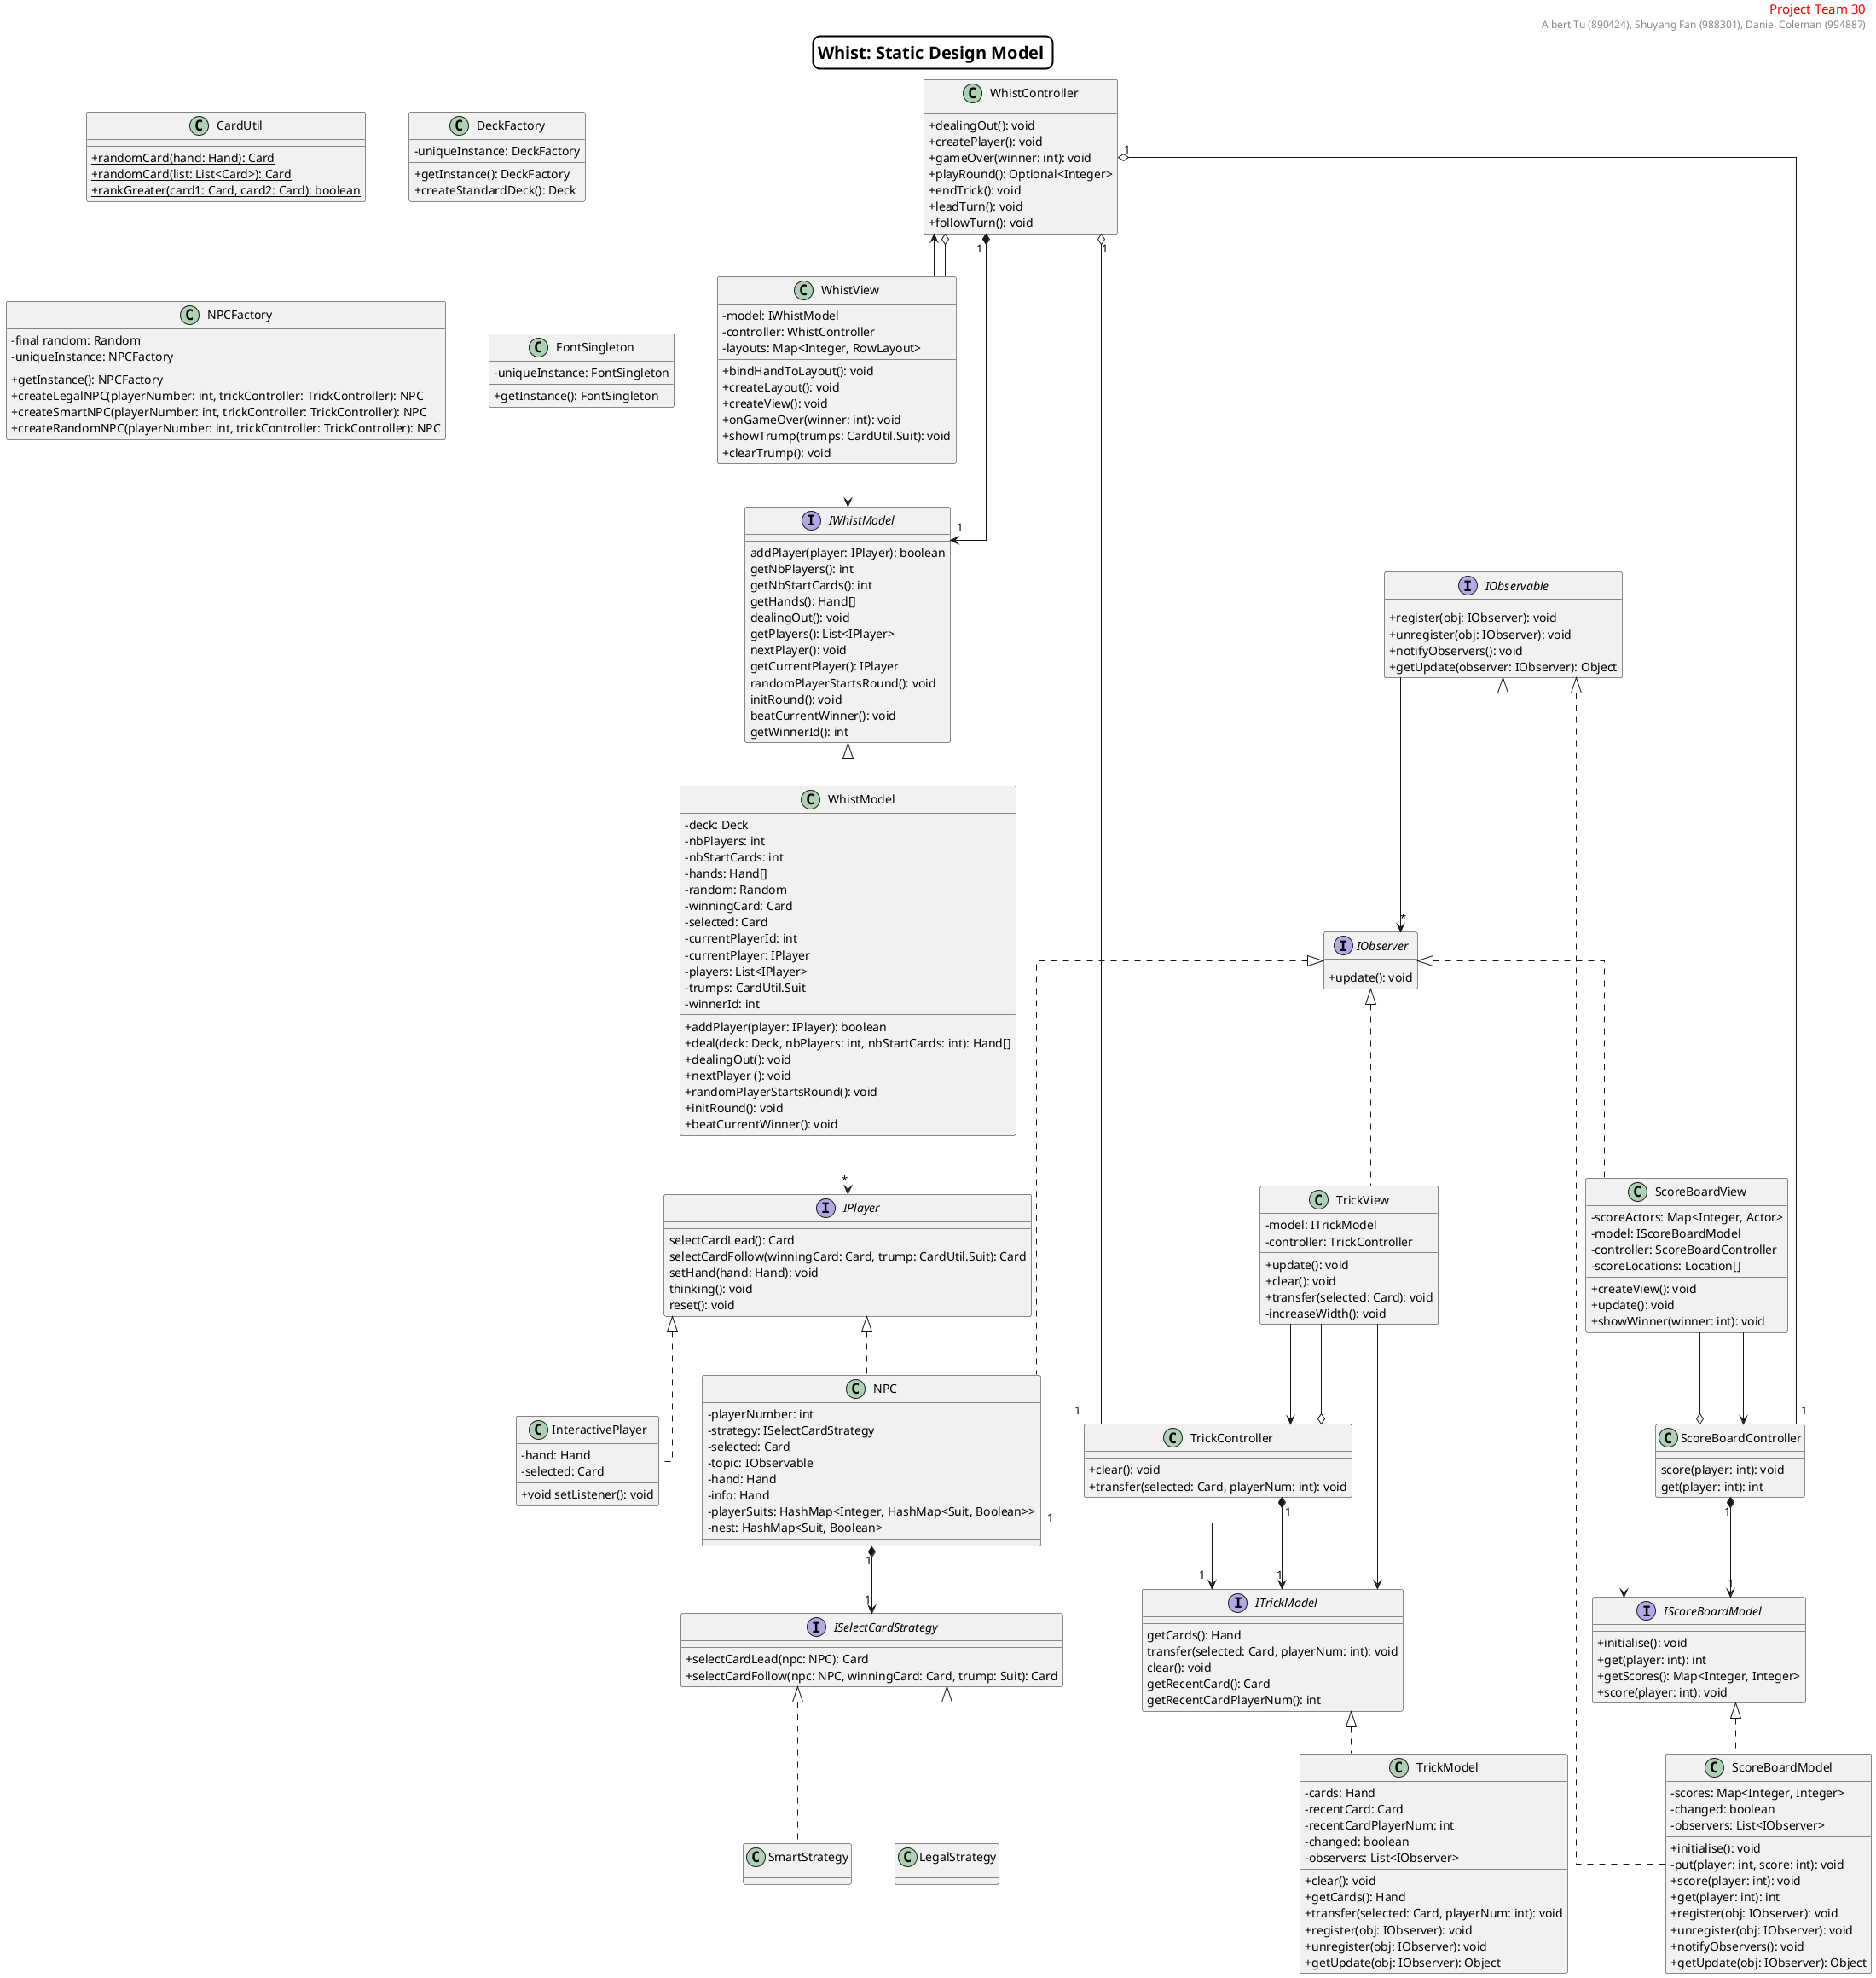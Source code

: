 @startuml
skinparam classAttributeIconSize 0
skinparam linetype polyline
skinparam linetype ortho
skinparam classAttributeIconSize 0
skinparam nodesep 50
skinparam ranksep 50
'skinparam linetype polyline
    'skinparam linetype ortho
    skinparam titleBorderRoundCorner 15
    skinparam titleBorderThickness 2
    skinparam titleBorderColor black
    skinparam titleBackgroundColor White
    title <font size = 20>Whist: Static Design Model </font>

header
<font color=red><font size=15>Project Team 30</font>
<font size = 12>Albert Tu (890424), Shuyang Fan (988301), Daniel Coleman (994887)</font>
endheader
class NPC implements IObserver, IPlayer {
    - playerNumber: int
    - strategy: ISelectCardStrategy
    - selected: Card
    - topic: IObservable
    - hand: Hand
    - info: Hand
    - playerSuits: HashMap<Integer, HashMap<Suit, Boolean>>
    - nest: HashMap<Suit, Boolean>
}

NPC "1" *--> "1" ISelectCardStrategy
NPC "1" --> "1" ITrickModel

interface ISelectCardStrategy {
    + selectCardLead(npc: NPC): Card
    + selectCardFollow(npc: NPC, winningCard: Card, trump: Suit): Card
}

class SmartStrategy implements ISelectCardStrategy{
'    + selectCardLead(NPC: npc): Card
'    + selectCardFollow(NPC: npc, winningCard: Card, trump: Suit): Card
}
class LegalStrategy implements ISelectCardStrategy{
'    + selectCardLead(NPC: npc): Card
'    + selectCardFollow(NPC: npc, winningCard: Card, trump: Suit): Card
}
interface IObserver {
    + update(): void
}

interface IObservable {
    + register(obj: IObserver): void
    + unregister(obj: IObserver): void
    + notifyObservers(): void
    + getUpdate(observer: IObserver): Object
}

interface ITrickModel {
    getCards(): Hand
    transfer(selected: Card, playerNum: int): void
    clear(): void
    getRecentCard(): Card
    getRecentCardPlayerNum(): int
}

class TrickModel implements IObservable, ITrickModel{
    - cards: Hand
    - recentCard: Card
    - recentCardPlayerNum: int
    - changed: boolean
    - observers: List<IObserver>

    + clear(): void
    + getCards(): Hand
    + transfer(selected: Card, playerNum: int): void
    + register(obj: IObserver): void
    + unregister(obj: IObserver): void
    + getUpdate(obj: IObserver): Object
}
IObservable --> "*" IObserver

class TrickView implements IObserver {
    - model: ITrickModel
    - controller: TrickController

    + update(): void
    + clear(): void
    + transfer(selected: Card): void
    - increaseWidth(): void
}

TrickView --> TrickController
TrickView --> ITrickModel

class TrickController {
   + clear(): void
   + transfer(selected: Card, playerNum: int): void
}

TrickController "1" *--> "1" ITrickModel
TrickController o-- TrickView

interface IWhistModel{
    addPlayer(player: IPlayer): boolean
    getNbPlayers(): int
    getNbStartCards(): int
    getHands(): Hand[]
    dealingOut(): void
    getPlayers(): List<IPlayer>
    nextPlayer(): void
    getCurrentPlayer(): IPlayer
    randomPlayerStartsRound(): void
    initRound(): void
    beatCurrentWinner(): void
    getWinnerId(): int
}

class WhistModel implements IWhistModel{

    - deck: Deck
    - nbPlayers: int
    - nbStartCards: int
    - hands: Hand[]
    - random: Random
    - winningCard: Card
    - selected: Card
    - currentPlayerId: int
    - currentPlayer: IPlayer
    - players: List<IPlayer>
    - trumps: CardUtil.Suit
    - winnerId: int

    + addPlayer(player: IPlayer): boolean
    + deal(deck: Deck, nbPlayers: int, nbStartCards: int): Hand[]
    + dealingOut(): void
    + nextPlayer (): void
    + randomPlayerStartsRound(): void
    + initRound(): void
    + beatCurrentWinner(): void
}

WhistModel --> "*" IPlayer

class WhistView {
    - model: IWhistModel
    - controller: WhistController
    - layouts: Map<Integer, RowLayout>

    + bindHandToLayout(): void
    + createLayout(): void
    + createView(): void
    + onGameOver(winner: int): void
    + showTrump(trumps: CardUtil.Suit): void
    + clearTrump(): void
}

WhistView --> IWhistModel

class WhistController{
    + dealingOut(): void
    + createPlayer(): void
    + gameOver(winner: int): void
    + playRound(): Optional<Integer>
    + endTrick(): void
    + leadTurn(): void
    + followTurn(): void

}

WhistController "1" *--> "1" IWhistModel
WhistController o--	 WhistView
WhistView --> WhistController
WhistController "1" o-- "1" TrickController
WhistController "1" o-- "1" ScoreBoardController

interface IScoreBoardModel {
    + initialise(): void
    + get(player: int): int
    + getScores(): Map<Integer, Integer>
    + score(player: int): void
}

class ScoreBoardModel implements IScoreBoardModel, IObservable{
    - scores: Map<Integer, Integer>
    - changed: boolean
    - observers: List<IObserver>

    + initialise(): void
    - put(player: int, score: int): void
    + score(player: int): void
    + get(player: int): int
    + register(obj: IObserver): void
    + unregister(obj: IObserver): void
    + notifyObservers(): void
    + getUpdate(obj: IObserver): Object
}

class ScoreBoardView implements IObserver{
    - scoreActors: Map<Integer, Actor>
    - model: IScoreBoardModel
    - controller: ScoreBoardController
    - scoreLocations: Location[]

    + createView(): void
    + update(): void
    + showWinner(winner: int): void
}

ScoreBoardView --> IScoreBoardModel
ScoreBoardView -->	 ScoreBoardController

class ScoreBoardController {
    score(player: int): void
    get(player: int): int
}

ScoreBoardController "1" *--> "1" IScoreBoardModel
ScoreBoardController o-- ScoreBoardView

class CardUtil{
    + {static} randomCard(hand: Hand): Card
    + {static} randomCard(list: List<Card>): Card
    + {static} rankGreater(card1: Card, card2: Card): boolean
}

class DeckFactory {
    - uniqueInstance: DeckFactory
    + getInstance(): DeckFactory
    + createStandardDeck(): Deck
}

class NPCFactory {
    - final random: Random
    - uniqueInstance: NPCFactory
    + getInstance(): NPCFactory
    + createLegalNPC(playerNumber: int, trickController: TrickController): NPC
    + createSmartNPC(playerNumber: int, trickController: TrickController): NPC
    + createRandomNPC(playerNumber: int, trickController: TrickController): NPC
}

class FontSingleton{
    - uniqueInstance: FontSingleton
    + getInstance(): FontSingleton
}

interface IPlayer {
    selectCardLead(): Card
    selectCardFollow(winningCard: Card, trump: CardUtil.Suit): Card
    setHand(hand: Hand): void
    thinking(): void
    reset(): void
}

class InteractivePlayer implements IPlayer {
    - hand: Hand
    - selected: Card

    + void setListener(): void
}
@enduml